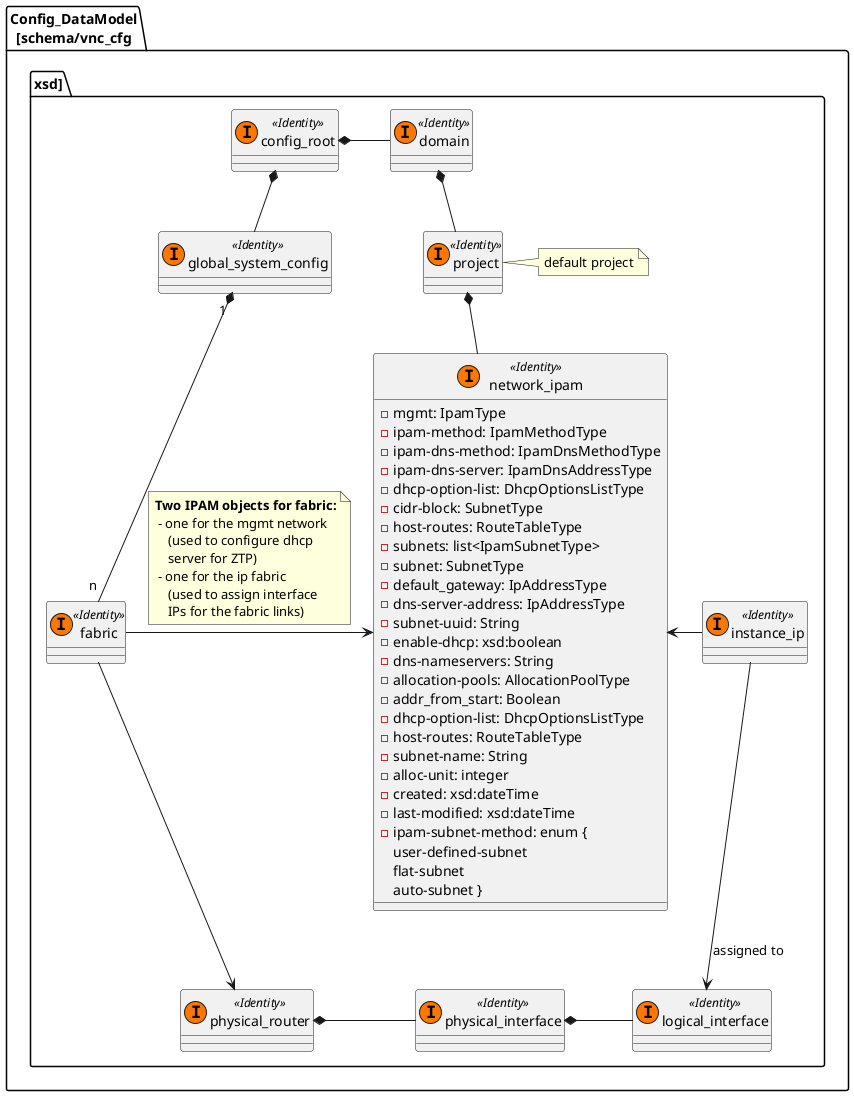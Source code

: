 @startuml
package Config_DataModel\n[schema/vnc_cfg.xsd] {

    class config_root << (I, #FF7700) Identity>> {
    }

    class domain << (I, #FF7700) Identity>> {
    }

    class project << (I, #FF7700) Identity>> {
    }
    note right
    default project
    end note

    class global_system_config << (I, #FF7700) Identity>> {
    }

    class fabric << (I, #FF7700) Identity>> {
    }

    class instance_ip << (I, #FF7700) Identity>> {
    }

    class network_ipam << (I, #FF7700) Identity>> {
        - mgmt: IpamType
          - ipam-method: IpamMethodType
          - ipam-dns-method: IpamDnsMethodType
          - ipam-dns-server: IpamDnsAddressType
          - dhcp-option-list: DhcpOptionsListType
          - cidr-block: SubnetType
          - host-routes: RouteTableType
        - subnets: list<IpamSubnetType>
          - subnet: SubnetType
          - default_gateway: IpAddressType
          - dns-server-address: IpAddressType
          - subnet-uuid: String
          - enable-dhcp: xsd:boolean
          - dns-nameservers: String
          - allocation-pools: AllocationPoolType
          - addr_from_start: Boolean
          - dhcp-option-list: DhcpOptionsListType
          - host-routes: RouteTableType
          - subnet-name: String
          - alloc-unit: integer
          - created: xsd:dateTime
          - last-modified: xsd:dateTime
        - ipam-subnet-method: enum {
            user-defined-subnet
            flat-subnet
            auto-subnet }
    }

    class physical_router << (I, #FF7700) Identity>> {
    }

    class physical_interface << (I, #FF7700) Identity>> {
    }

    class logical_interface << (I, #FF7700) Identity>> {
    }


config_root *-- global_system_config
config_root *- domain
domain *-- project
project *-- network_ipam
global_system_config "1 " *-- "n " fabric

network_ipam <- instance_ip
fabric -> network_ipam
note on link
<b>Two IPAM objects for fabric:
 - one for the mgmt network
    (used to configure dhcp
    server for ZTP)
 - one for the ip fabric
    (used to assign interface
    IPs for the fabric links)
end note

fabric --> physical_router
physical_router *- physical_interface
physical_interface *- logical_interface

instance_ip --> logical_interface: assigned to


'global_system_config *--- virtual_router
'virtual_router --> network_ipam

}

@enduml
